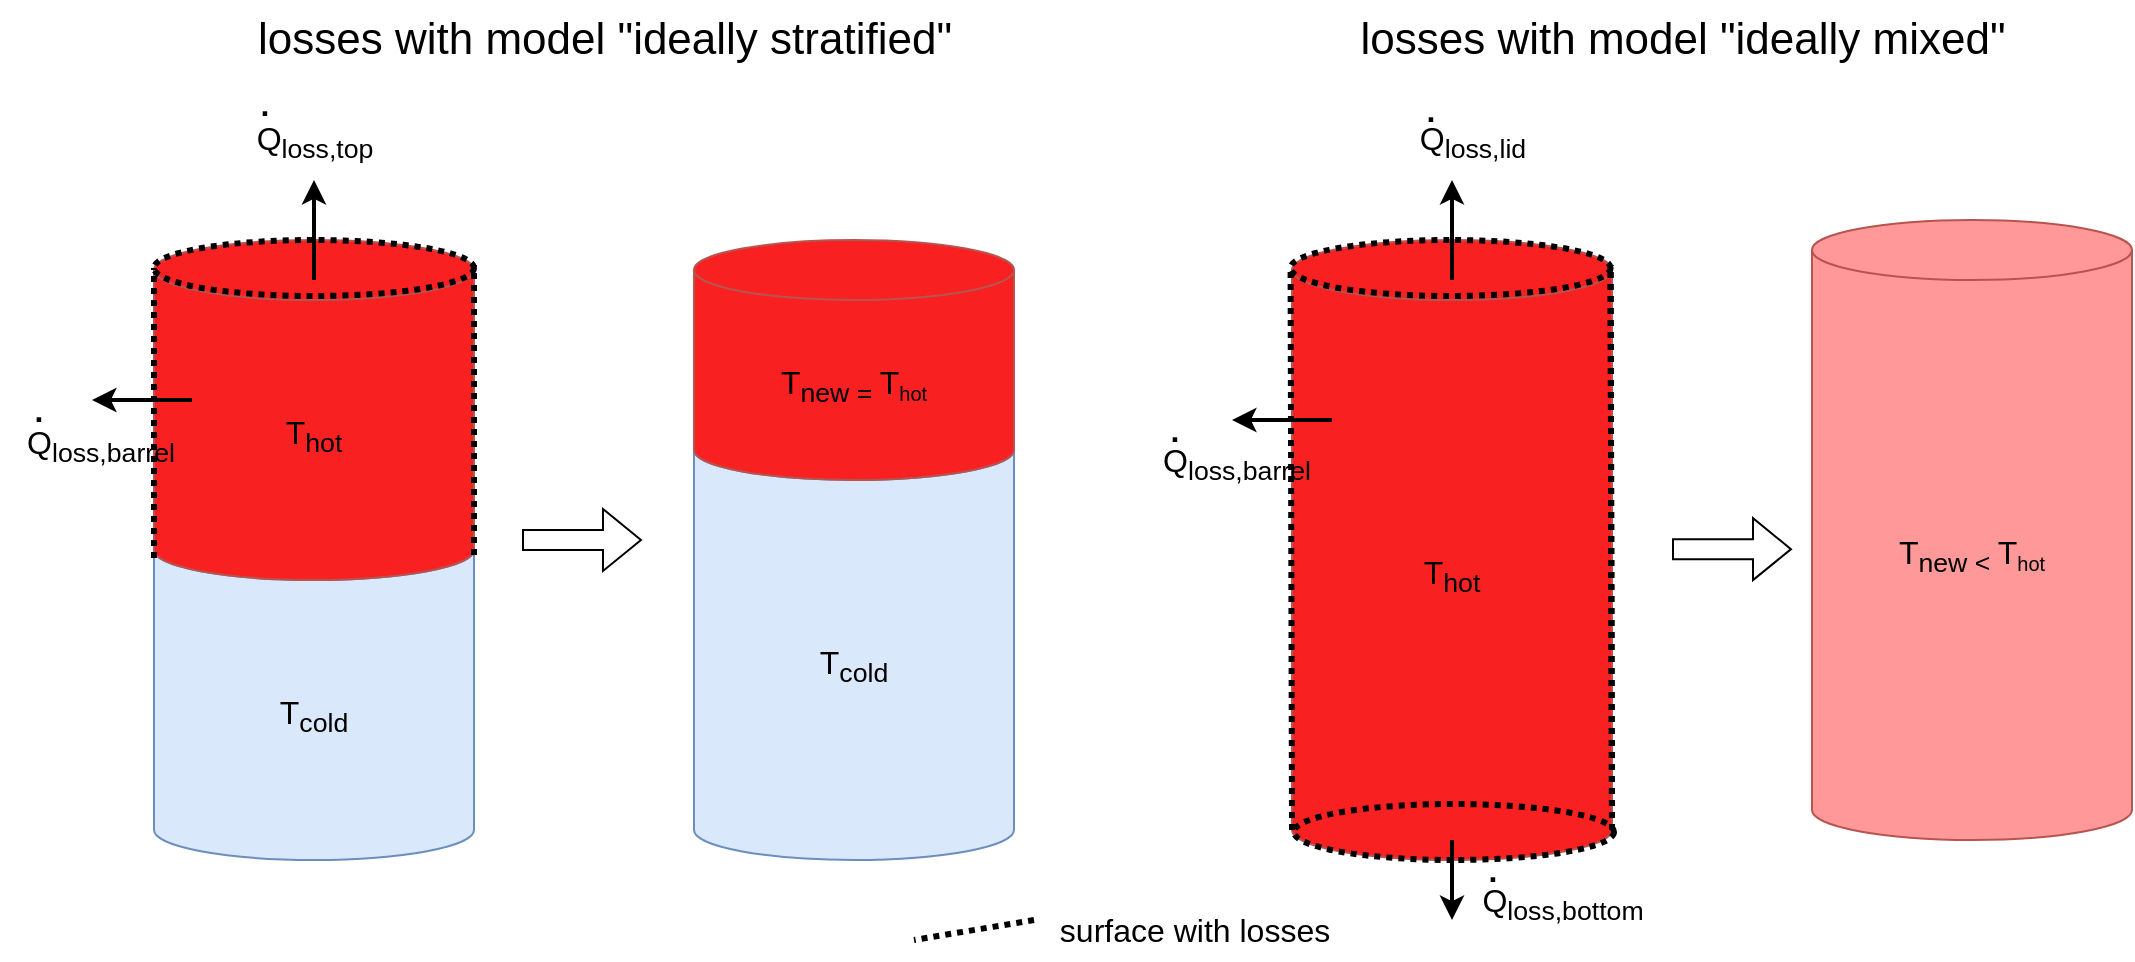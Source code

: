 <mxfile version="20.6.2" type="device"><diagram id="dN7MIzyuWFATzw5Fgmmd" name="Seite-1"><mxGraphModel dx="1172" dy="797" grid="1" gridSize="10" guides="1" tooltips="1" connect="1" arrows="1" fold="1" page="1" pageScale="1" pageWidth="1654" pageHeight="1169" math="0" shadow="0"><root><mxCell id="0"/><mxCell id="1" parent="0"/><mxCell id="bo4LCcih02CFlxmgc-3f-16" value="&lt;font style=&quot;font-size: 16px;&quot;&gt;T&lt;sub&gt;cold&lt;/sub&gt;&lt;/font&gt;" style="shape=cylinder3;whiteSpace=wrap;html=1;boundedLbl=1;backgroundOutline=1;size=15;fillColor=#dae8fc;strokeColor=#6c8ebf;" parent="1" vertex="1"><mxGeometry x="210" y="330" width="160" height="170" as="geometry"/></mxCell><mxCell id="bo4LCcih02CFlxmgc-3f-17" value="&lt;font style=&quot;font-size: 16px;&quot;&gt;T&lt;sub&gt;hot&lt;/sub&gt;&lt;/font&gt;" style="shape=cylinder3;whiteSpace=wrap;html=1;boundedLbl=1;backgroundOutline=1;size=15;fillColor=#F82020;strokeColor=#b85450;gradientColor=none;" parent="1" vertex="1"><mxGeometry x="210" y="190" width="160" height="170" as="geometry"/></mxCell><mxCell id="bo4LCcih02CFlxmgc-3f-19" value="" style="endArrow=classic;startArrow=none;html=1;rounded=0;strokeColor=#000000;strokeWidth=2;fontSize=16;startFill=0;" parent="1" edge="1"><mxGeometry width="50" height="50" relative="1" as="geometry"><mxPoint x="229" y="270" as="sourcePoint"/><mxPoint x="179" y="270" as="targetPoint"/></mxGeometry></mxCell><mxCell id="bo4LCcih02CFlxmgc-3f-20" value="" style="endArrow=classic;startArrow=none;html=1;rounded=0;strokeColor=#000000;strokeWidth=2;fontSize=16;startFill=0;" parent="1" edge="1"><mxGeometry width="50" height="50" relative="1" as="geometry"><mxPoint x="290" y="210" as="sourcePoint"/><mxPoint x="290" y="160" as="targetPoint"/></mxGeometry></mxCell><mxCell id="bo4LCcih02CFlxmgc-3f-23" value="Q&lt;sub&gt;loss,top&lt;/sub&gt;" style="text;html=1;align=center;verticalAlign=middle;resizable=0;points=[];autosize=1;strokeColor=none;fillColor=none;fontSize=16;" parent="1" vertex="1"><mxGeometry x="250" y="121" width="80" height="40" as="geometry"/></mxCell><mxCell id="bo4LCcih02CFlxmgc-3f-24" value="." style="text;html=1;align=center;verticalAlign=middle;resizable=0;points=[];autosize=1;strokeColor=none;fillColor=none;fontSize=16;fontStyle=1" parent="1" vertex="1"><mxGeometry x="250" y="107" width="30" height="30" as="geometry"/></mxCell><mxCell id="bo4LCcih02CFlxmgc-3f-25" value="Q&lt;sub&gt;loss,barrel&lt;/sub&gt;" style="text;html=1;align=center;verticalAlign=middle;resizable=0;points=[];autosize=1;strokeColor=none;fillColor=none;fontSize=16;" parent="1" vertex="1"><mxGeometry x="133" y="272.5" width="100" height="40" as="geometry"/></mxCell><mxCell id="bo4LCcih02CFlxmgc-3f-26" value="." style="text;html=1;align=center;verticalAlign=middle;resizable=0;points=[];autosize=1;strokeColor=none;fillColor=none;fontSize=16;fontStyle=1" parent="1" vertex="1"><mxGeometry x="137" y="259.5" width="30" height="30" as="geometry"/></mxCell><mxCell id="bo4LCcih02CFlxmgc-3f-29" value="" style="shape=flexArrow;endArrow=classic;html=1;rounded=0;" parent="1" edge="1"><mxGeometry width="50" height="50" relative="1" as="geometry"><mxPoint x="394" y="340" as="sourcePoint"/><mxPoint x="454" y="340" as="targetPoint"/></mxGeometry></mxCell><mxCell id="bo4LCcih02CFlxmgc-3f-30" value="&lt;font style=&quot;font-size: 16px;&quot;&gt;T&lt;sub&gt;cold&lt;/sub&gt;&lt;/font&gt;" style="shape=cylinder3;whiteSpace=wrap;html=1;boundedLbl=1;backgroundOutline=1;size=15;fillColor=#dae8fc;strokeColor=#6c8ebf;" parent="1" vertex="1"><mxGeometry x="480" y="280" width="160" height="220" as="geometry"/></mxCell><mxCell id="bo4LCcih02CFlxmgc-3f-31" value="&lt;font style=&quot;font-size: 16px;&quot;&gt;T&lt;sub&gt;new =&amp;nbsp;&lt;/sub&gt;&lt;/font&gt;&lt;span style=&quot;font-size: 16px;&quot;&gt;T&lt;/span&gt;&lt;sub&gt;hot&lt;/sub&gt;" style="shape=cylinder3;whiteSpace=wrap;html=1;boundedLbl=1;backgroundOutline=1;size=15;fillColor=#F82020;strokeColor=#b85450;gradientColor=none;" parent="1" vertex="1"><mxGeometry x="480" y="190" width="160" height="120" as="geometry"/></mxCell><mxCell id="bo4LCcih02CFlxmgc-3f-65" value="&lt;font style=&quot;font-size: 16px;&quot;&gt;T&lt;sub&gt;hot&lt;/sub&gt;&lt;/font&gt;" style="shape=cylinder3;whiteSpace=wrap;html=1;boundedLbl=1;backgroundOutline=1;size=15;fillColor=#F82020;strokeColor=#b85450;gradientColor=none;" parent="1" vertex="1"><mxGeometry x="779" y="190" width="160" height="310" as="geometry"/></mxCell><mxCell id="bo4LCcih02CFlxmgc-3f-66" value="" style="endArrow=classic;startArrow=none;html=1;rounded=0;strokeColor=#000000;strokeWidth=2;fontSize=16;startFill=0;" parent="1" edge="1"><mxGeometry width="50" height="50" relative="1" as="geometry"><mxPoint x="859" y="490" as="sourcePoint"/><mxPoint x="859" y="530" as="targetPoint"/></mxGeometry></mxCell><mxCell id="bo4LCcih02CFlxmgc-3f-67" value="" style="endArrow=classic;startArrow=none;html=1;rounded=0;strokeColor=#000000;strokeWidth=2;fontSize=16;startFill=0;" parent="1" edge="1"><mxGeometry width="50" height="50" relative="1" as="geometry"><mxPoint x="799" y="280" as="sourcePoint"/><mxPoint x="749" y="280" as="targetPoint"/></mxGeometry></mxCell><mxCell id="bo4LCcih02CFlxmgc-3f-68" value="" style="endArrow=classic;startArrow=none;html=1;rounded=0;strokeColor=#000000;strokeWidth=2;fontSize=16;startFill=0;" parent="1" edge="1"><mxGeometry width="50" height="50" relative="1" as="geometry"><mxPoint x="859" y="210" as="sourcePoint"/><mxPoint x="859" y="160" as="targetPoint"/></mxGeometry></mxCell><mxCell id="bo4LCcih02CFlxmgc-3f-69" value="Q&lt;sub&gt;loss,bottom&lt;/sub&gt;" style="text;html=1;align=center;verticalAlign=middle;resizable=0;points=[];autosize=1;strokeColor=none;fillColor=none;fontSize=16;" parent="1" vertex="1"><mxGeometry x="864" y="502" width="100" height="40" as="geometry"/></mxCell><mxCell id="bo4LCcih02CFlxmgc-3f-70" value="." style="text;html=1;align=center;verticalAlign=middle;resizable=0;points=[];autosize=1;strokeColor=none;fillColor=none;fontSize=16;fontStyle=1" parent="1" vertex="1"><mxGeometry x="864" y="490" width="30" height="30" as="geometry"/></mxCell><mxCell id="bo4LCcih02CFlxmgc-3f-71" value="Q&lt;sub&gt;loss,lid&lt;/sub&gt;" style="text;html=1;align=center;verticalAlign=middle;resizable=0;points=[];autosize=1;strokeColor=none;fillColor=none;fontSize=16;" parent="1" vertex="1"><mxGeometry x="829" y="121" width="80" height="40" as="geometry"/></mxCell><mxCell id="bo4LCcih02CFlxmgc-3f-72" value="." style="text;html=1;align=center;verticalAlign=middle;resizable=0;points=[];autosize=1;strokeColor=none;fillColor=none;fontSize=16;fontStyle=1" parent="1" vertex="1"><mxGeometry x="833" y="110" width="30" height="30" as="geometry"/></mxCell><mxCell id="bo4LCcih02CFlxmgc-3f-73" value="Q&lt;sub&gt;loss,barrel&lt;/sub&gt;" style="text;html=1;align=center;verticalAlign=middle;resizable=0;points=[];autosize=1;strokeColor=none;fillColor=none;fontSize=16;" parent="1" vertex="1"><mxGeometry x="701" y="282" width="100" height="40" as="geometry"/></mxCell><mxCell id="bo4LCcih02CFlxmgc-3f-74" value="." style="text;html=1;align=center;verticalAlign=middle;resizable=0;points=[];autosize=1;strokeColor=none;fillColor=none;fontSize=16;fontStyle=1" parent="1" vertex="1"><mxGeometry x="705" y="270" width="30" height="30" as="geometry"/></mxCell><mxCell id="bo4LCcih02CFlxmgc-3f-76" value="&lt;font style=&quot;font-size: 16px;&quot;&gt;T&lt;sub&gt;new &amp;lt;&amp;nbsp;&lt;/sub&gt;&lt;/font&gt;&lt;span style=&quot;font-size: 16px;&quot;&gt;T&lt;/span&gt;&lt;sub&gt;hot&lt;/sub&gt;" style="shape=cylinder3;whiteSpace=wrap;html=1;boundedLbl=1;backgroundOutline=1;size=15;fillColor=#FF9999;strokeColor=#b85450;gradientColor=none;" parent="1" vertex="1"><mxGeometry x="1039" y="180" width="160" height="310" as="geometry"/></mxCell><mxCell id="bo4LCcih02CFlxmgc-3f-78" value="losses with model &quot;ideally stratified&quot;" style="text;html=1;align=center;verticalAlign=middle;resizable=0;points=[];autosize=1;strokeColor=none;fillColor=none;fontSize=22;" parent="1" vertex="1"><mxGeometry x="250" y="70" width="370" height="40" as="geometry"/></mxCell><mxCell id="bo4LCcih02CFlxmgc-3f-79" value="losses with model &quot;ideally mixed&quot;" style="text;html=1;align=center;verticalAlign=middle;resizable=0;points=[];autosize=1;strokeColor=none;fillColor=none;fontSize=22;" parent="1" vertex="1"><mxGeometry x="799" y="70" width="350" height="40" as="geometry"/></mxCell><mxCell id="bo4LCcih02CFlxmgc-3f-80" value="" style="shape=flexArrow;endArrow=classic;html=1;rounded=0;" parent="1" edge="1"><mxGeometry width="50" height="50" relative="1" as="geometry"><mxPoint x="969" y="344.57" as="sourcePoint"/><mxPoint x="1029" y="344.57" as="targetPoint"/></mxGeometry></mxCell><mxCell id="bo4LCcih02CFlxmgc-3f-82" value="" style="endArrow=none;html=1;rounded=0;fontSize=22;strokeWidth=3;dashed=1;dashPattern=1 1;entryX=0;entryY=0;entryDx=0;entryDy=15;entryPerimeter=0;" parent="1" edge="1"><mxGeometry width="50" height="50" relative="1" as="geometry"><mxPoint x="210" y="349" as="sourcePoint"/><mxPoint x="210" y="204" as="targetPoint"/></mxGeometry></mxCell><mxCell id="bo4LCcih02CFlxmgc-3f-83" value="" style="endArrow=none;html=1;rounded=0;fontSize=22;strokeWidth=3;dashed=1;dashPattern=1 1;entryX=0;entryY=0;entryDx=0;entryDy=15;entryPerimeter=0;" parent="1" edge="1"><mxGeometry width="50" height="50" relative="1" as="geometry"><mxPoint x="370" y="347.5" as="sourcePoint"/><mxPoint x="370" y="202.5" as="targetPoint"/></mxGeometry></mxCell><mxCell id="bo4LCcih02CFlxmgc-3f-86" value="" style="ellipse;whiteSpace=wrap;html=1;fontSize=22;fillColor=none;strokeWidth=3;dashed=1;dashPattern=1 1;" parent="1" vertex="1"><mxGeometry x="210" y="190" width="160" height="28" as="geometry"/></mxCell><mxCell id="bo4LCcih02CFlxmgc-3f-89" value="" style="ellipse;whiteSpace=wrap;html=1;fontSize=22;fillColor=none;strokeWidth=3;dashed=1;dashPattern=1 1;" parent="1" vertex="1"><mxGeometry x="778.29" y="190" width="160" height="28" as="geometry"/></mxCell><mxCell id="bo4LCcih02CFlxmgc-3f-90" value="" style="endArrow=none;html=1;rounded=0;fontSize=22;strokeWidth=3;dashed=1;dashPattern=1 1;entryX=0;entryY=0;entryDx=0;entryDy=15;entryPerimeter=0;exitX=0;exitY=1;exitDx=0;exitDy=-15;exitPerimeter=0;" parent="1" source="bo4LCcih02CFlxmgc-3f-65" edge="1"><mxGeometry width="50" height="50" relative="1" as="geometry"><mxPoint x="778.29" y="349.0" as="sourcePoint"/><mxPoint x="778.29" y="204.0" as="targetPoint"/></mxGeometry></mxCell><mxCell id="bo4LCcih02CFlxmgc-3f-91" value="" style="endArrow=none;html=1;rounded=0;fontSize=22;strokeWidth=3;dashed=1;dashPattern=1 1;entryX=0;entryY=0;entryDx=0;entryDy=15;entryPerimeter=0;exitX=1;exitY=1;exitDx=0;exitDy=-15;exitPerimeter=0;" parent="1" source="bo4LCcih02CFlxmgc-3f-65" edge="1"><mxGeometry width="50" height="50" relative="1" as="geometry"><mxPoint x="938.29" y="347.5" as="sourcePoint"/><mxPoint x="938.29" y="202.5" as="targetPoint"/></mxGeometry></mxCell><mxCell id="bo4LCcih02CFlxmgc-3f-92" value="" style="endArrow=none;html=1;rounded=0;fontSize=22;strokeWidth=3;dashed=1;dashPattern=1 1;entryX=0;entryY=0;entryDx=0;entryDy=15;entryPerimeter=0;exitX=1;exitY=1;exitDx=0;exitDy=-15;exitPerimeter=0;" parent="1" source="bo4LCcih02CFlxmgc-3f-65" edge="1"><mxGeometry width="50" height="50" relative="1" as="geometry"><mxPoint x="938.29" y="347.5" as="sourcePoint"/><mxPoint x="938.29" y="202.5" as="targetPoint"/></mxGeometry></mxCell><mxCell id="bo4LCcih02CFlxmgc-3f-93" value="" style="endArrow=none;html=1;rounded=0;fontSize=22;strokeWidth=3;dashed=1;dashPattern=1 1;entryX=0;entryY=0;entryDx=0;entryDy=15;entryPerimeter=0;" parent="1" edge="1"><mxGeometry width="50" height="50" relative="1" as="geometry"><mxPoint x="650" y="530" as="sourcePoint"/><mxPoint x="590" y="540.0" as="targetPoint"/></mxGeometry></mxCell><mxCell id="bo4LCcih02CFlxmgc-3f-94" value="surface with losses" style="text;html=1;align=center;verticalAlign=middle;resizable=0;points=[];autosize=1;strokeColor=none;fillColor=none;fontSize=16;" parent="1" vertex="1"><mxGeometry x="650" y="520" width="160" height="30" as="geometry"/></mxCell><mxCell id="bo4LCcih02CFlxmgc-3f-95" value="" style="ellipse;whiteSpace=wrap;html=1;fontSize=22;fillColor=none;strokeWidth=3;dashed=1;dashPattern=1 1;" parent="1" vertex="1"><mxGeometry x="780" y="472" width="160" height="28" as="geometry"/></mxCell></root></mxGraphModel></diagram></mxfile>